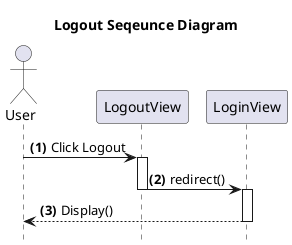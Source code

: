 @startuml
title **Logout** Seqeunce Diagram
hide footbox
Actor User
autonumber "<b>(0)"
User -> LogoutView : Click Logout
activate LogoutView
LogoutView -> LoginView:redirect()
deactivate LogoutView
activate LoginView
LoginView --> User : Display()
deactivate LoginView
@enduml
